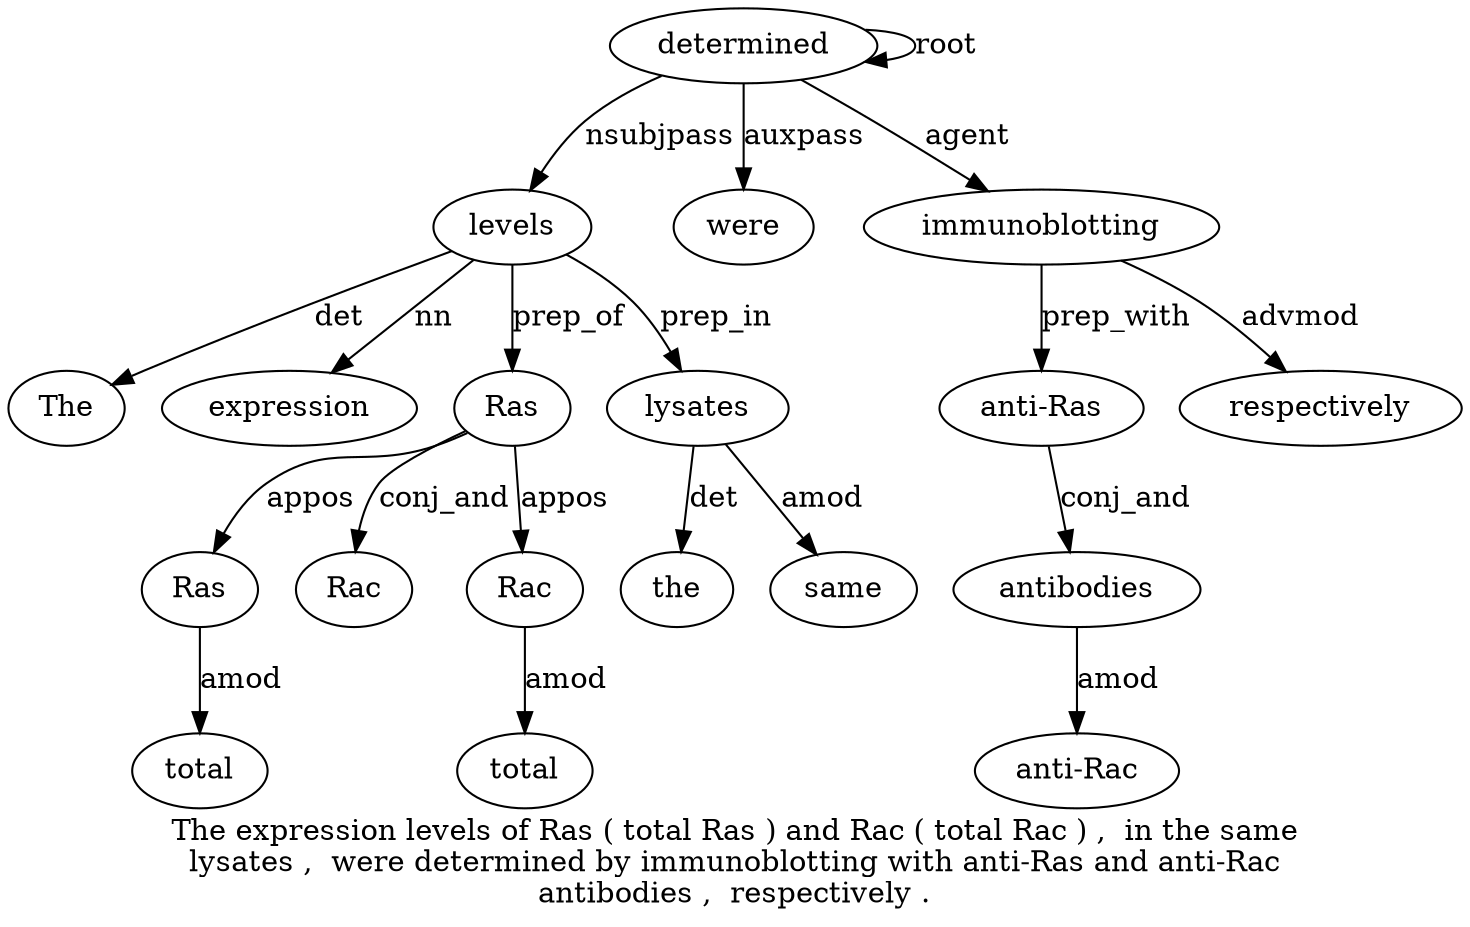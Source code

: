 digraph "The expression levels of Ras ( total Ras ) and Rac ( total Rac ) ,  in the same lysates ,  were determined by immunoblotting with anti-Ras and anti-Rac antibodies ,  respectively ." {
label="The expression levels of Ras ( total Ras ) and Rac ( total Rac ) ,  in the same
lysates ,  were determined by immunoblotting with anti-Ras and anti-Rac
antibodies ,  respectively .";
levels3 [style=filled, fillcolor=white, label=levels];
The1 [style=filled, fillcolor=white, label=The];
levels3 -> The1  [label=det];
expression2 [style=filled, fillcolor=white, label=expression];
levels3 -> expression2  [label=nn];
determined23 [style=filled, fillcolor=white, label=determined];
determined23 -> levels3  [label=nsubjpass];
Ras5 [style=filled, fillcolor=white, label=Ras];
levels3 -> Ras5  [label=prep_of];
Ras8 [style=filled, fillcolor=white, label=Ras];
total7 [style=filled, fillcolor=white, label=total];
Ras8 -> total7  [label=amod];
Ras5 -> Ras8  [label=appos];
Rac11 [style=filled, fillcolor=white, label=Rac];
Ras5 -> Rac11  [label=conj_and];
Rac14 [style=filled, fillcolor=white, label=Rac];
total13 [style=filled, fillcolor=white, label=total];
Rac14 -> total13  [label=amod];
Ras5 -> Rac14  [label=appos];
lysates20 [style=filled, fillcolor=white, label=lysates];
the18 [style=filled, fillcolor=white, label=the];
lysates20 -> the18  [label=det];
same19 [style=filled, fillcolor=white, label=same];
lysates20 -> same19  [label=amod];
levels3 -> lysates20  [label=prep_in];
were22 [style=filled, fillcolor=white, label=were];
determined23 -> were22  [label=auxpass];
determined23 -> determined23  [label=root];
immunoblotting25 [style=filled, fillcolor=white, label=immunoblotting];
determined23 -> immunoblotting25  [label=agent];
"anti-Ras27" [style=filled, fillcolor=white, label="anti-Ras"];
immunoblotting25 -> "anti-Ras27"  [label=prep_with];
antibodies30 [style=filled, fillcolor=white, label=antibodies];
"anti-Rac29" [style=filled, fillcolor=white, label="anti-Rac"];
antibodies30 -> "anti-Rac29"  [label=amod];
"anti-Ras27" -> antibodies30  [label=conj_and];
respectively32 [style=filled, fillcolor=white, label=respectively];
immunoblotting25 -> respectively32  [label=advmod];
}
